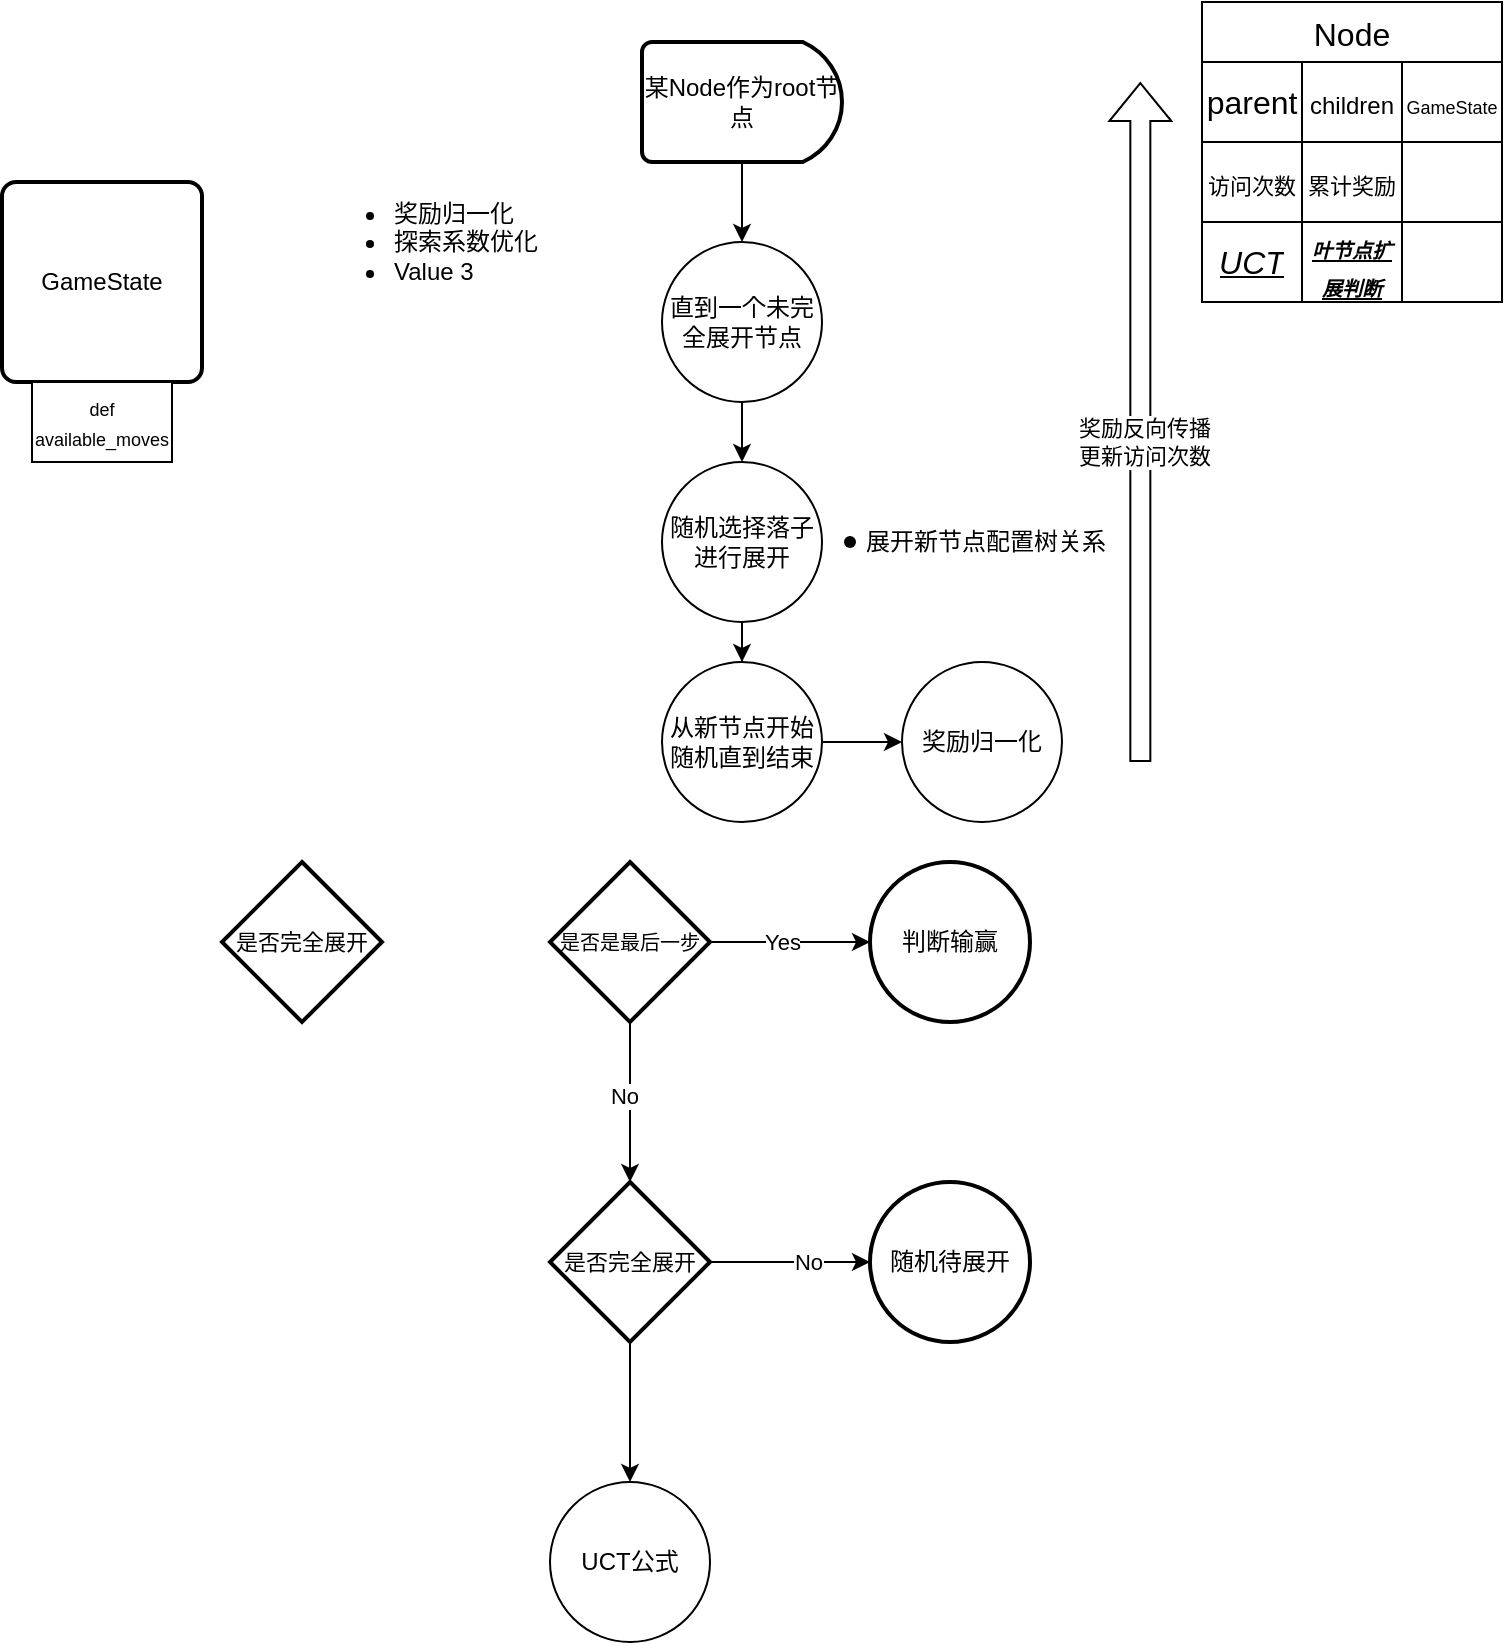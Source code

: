 <mxfile version="26.0.4">
  <diagram id="C5RBs43oDa-KdzZeNtuy" name="Page-1">
    <mxGraphModel dx="917" dy="745" grid="1" gridSize="10" guides="1" tooltips="1" connect="1" arrows="1" fold="1" page="1" pageScale="1" pageWidth="827" pageHeight="1169" math="0" shadow="0">
      <root>
        <mxCell id="WIyWlLk6GJQsqaUBKTNV-0" />
        <mxCell id="WIyWlLk6GJQsqaUBKTNV-1" parent="WIyWlLk6GJQsqaUBKTNV-0" />
        <mxCell id="50SnsuhaXi8HDZyu_d5X-5" value="" style="edgeStyle=orthogonalEdgeStyle;rounded=0;orthogonalLoop=1;jettySize=auto;html=1;" edge="1" parent="WIyWlLk6GJQsqaUBKTNV-1" source="fkurg06MVX5-DTSqUwXQ-17">
          <mxGeometry relative="1" as="geometry">
            <mxPoint x="390" y="140" as="targetPoint" />
          </mxGeometry>
        </mxCell>
        <mxCell id="fkurg06MVX5-DTSqUwXQ-17" value="某Node作为root节点" style="strokeWidth=2;html=1;shape=mxgraph.flowchart.delay;whiteSpace=wrap;" parent="WIyWlLk6GJQsqaUBKTNV-1" vertex="1">
          <mxGeometry x="340" y="40" width="100" height="60" as="geometry" />
        </mxCell>
        <mxCell id="fkurg06MVX5-DTSqUwXQ-21" value="" style="edgeStyle=orthogonalEdgeStyle;rounded=0;orthogonalLoop=1;jettySize=auto;html=1;" parent="WIyWlLk6GJQsqaUBKTNV-1" source="fkurg06MVX5-DTSqUwXQ-18" target="fkurg06MVX5-DTSqUwXQ-20" edge="1">
          <mxGeometry relative="1" as="geometry" />
        </mxCell>
        <mxCell id="fkurg06MVX5-DTSqUwXQ-22" value="Yes" style="edgeLabel;html=1;align=center;verticalAlign=middle;resizable=0;points=[];" parent="fkurg06MVX5-DTSqUwXQ-21" vertex="1" connectable="0">
          <mxGeometry x="-0.096" relative="1" as="geometry">
            <mxPoint as="offset" />
          </mxGeometry>
        </mxCell>
        <mxCell id="fkurg06MVX5-DTSqUwXQ-24" value="" style="edgeStyle=orthogonalEdgeStyle;rounded=0;orthogonalLoop=1;jettySize=auto;html=1;" parent="WIyWlLk6GJQsqaUBKTNV-1" source="fkurg06MVX5-DTSqUwXQ-18" target="fkurg06MVX5-DTSqUwXQ-23" edge="1">
          <mxGeometry relative="1" as="geometry" />
        </mxCell>
        <mxCell id="fkurg06MVX5-DTSqUwXQ-25" value="No" style="edgeLabel;html=1;align=center;verticalAlign=middle;resizable=0;points=[];" parent="fkurg06MVX5-DTSqUwXQ-24" vertex="1" connectable="0">
          <mxGeometry x="-0.087" y="-3" relative="1" as="geometry">
            <mxPoint as="offset" />
          </mxGeometry>
        </mxCell>
        <mxCell id="fkurg06MVX5-DTSqUwXQ-18" value="&lt;font style=&quot;font-size: 10px;&quot;&gt;是否是最后一步&lt;/font&gt;" style="rhombus;whiteSpace=wrap;html=1;strokeWidth=2;" parent="WIyWlLk6GJQsqaUBKTNV-1" vertex="1">
          <mxGeometry x="294" y="450" width="80" height="80" as="geometry" />
        </mxCell>
        <mxCell id="fkurg06MVX5-DTSqUwXQ-20" value="判断输赢" style="ellipse;whiteSpace=wrap;html=1;strokeWidth=2;" parent="WIyWlLk6GJQsqaUBKTNV-1" vertex="1">
          <mxGeometry x="454" y="450" width="80" height="80" as="geometry" />
        </mxCell>
        <mxCell id="fkurg06MVX5-DTSqUwXQ-27" value="" style="edgeStyle=orthogonalEdgeStyle;rounded=0;orthogonalLoop=1;jettySize=auto;html=1;" parent="WIyWlLk6GJQsqaUBKTNV-1" source="fkurg06MVX5-DTSqUwXQ-23" target="fkurg06MVX5-DTSqUwXQ-26" edge="1">
          <mxGeometry relative="1" as="geometry" />
        </mxCell>
        <mxCell id="fkurg06MVX5-DTSqUwXQ-28" value="No" style="edgeLabel;html=1;align=center;verticalAlign=middle;resizable=0;points=[];" parent="fkurg06MVX5-DTSqUwXQ-27" vertex="1" connectable="0">
          <mxGeometry x="0.217" relative="1" as="geometry">
            <mxPoint as="offset" />
          </mxGeometry>
        </mxCell>
        <mxCell id="injg68S1O9yYXFv0U8j1-3" value="" style="edgeStyle=orthogonalEdgeStyle;rounded=0;orthogonalLoop=1;jettySize=auto;html=1;" parent="WIyWlLk6GJQsqaUBKTNV-1" source="fkurg06MVX5-DTSqUwXQ-23" edge="1">
          <mxGeometry relative="1" as="geometry">
            <mxPoint x="334" y="760" as="targetPoint" />
          </mxGeometry>
        </mxCell>
        <mxCell id="fkurg06MVX5-DTSqUwXQ-23" value="&lt;font style=&quot;font-size: 11px;&quot;&gt;是否完全展开&lt;/font&gt;" style="rhombus;whiteSpace=wrap;html=1;strokeWidth=2;" parent="WIyWlLk6GJQsqaUBKTNV-1" vertex="1">
          <mxGeometry x="294" y="610" width="80" height="80" as="geometry" />
        </mxCell>
        <mxCell id="fkurg06MVX5-DTSqUwXQ-26" value="随机待展开" style="ellipse;whiteSpace=wrap;html=1;strokeWidth=2;" parent="WIyWlLk6GJQsqaUBKTNV-1" vertex="1">
          <mxGeometry x="454" y="610" width="80" height="80" as="geometry" />
        </mxCell>
        <mxCell id="fkurg06MVX5-DTSqUwXQ-30" value="GameState" style="rounded=1;whiteSpace=wrap;html=1;absoluteArcSize=1;arcSize=14;strokeWidth=2;" parent="WIyWlLk6GJQsqaUBKTNV-1" vertex="1">
          <mxGeometry x="20" y="110" width="100" height="100" as="geometry" />
        </mxCell>
        <mxCell id="fkurg06MVX5-DTSqUwXQ-31" value="&lt;font style=&quot;font-size: 9px;&quot;&gt;def&lt;/font&gt;&lt;div&gt;&lt;font style=&quot;font-size: 9px;&quot;&gt;available_moves&lt;/font&gt;&lt;/div&gt;" style="rounded=0;whiteSpace=wrap;html=1;" parent="WIyWlLk6GJQsqaUBKTNV-1" vertex="1">
          <mxGeometry x="35" y="210" width="70" height="40" as="geometry" />
        </mxCell>
        <mxCell id="injg68S1O9yYXFv0U8j1-4" value="UCT公式" style="ellipse;whiteSpace=wrap;html=1;aspect=fixed;" parent="WIyWlLk6GJQsqaUBKTNV-1" vertex="1">
          <mxGeometry x="294" y="760" width="80" height="80" as="geometry" />
        </mxCell>
        <mxCell id="50SnsuhaXi8HDZyu_d5X-2" value="&lt;ul&gt;&lt;li&gt;奖励归一化&lt;/li&gt;&lt;li&gt;探索系数优化&lt;/li&gt;&lt;li&gt;Value 3&lt;/li&gt;&lt;/ul&gt;" style="text;strokeColor=none;fillColor=none;html=1;whiteSpace=wrap;verticalAlign=middle;overflow=hidden;" vertex="1" parent="WIyWlLk6GJQsqaUBKTNV-1">
          <mxGeometry x="174" y="100" width="120" height="80" as="geometry" />
        </mxCell>
        <mxCell id="50SnsuhaXi8HDZyu_d5X-3" value="&lt;font style=&quot;font-size: 11px;&quot;&gt;是否完全展开&lt;/font&gt;" style="rhombus;whiteSpace=wrap;html=1;strokeWidth=2;" vertex="1" parent="WIyWlLk6GJQsqaUBKTNV-1">
          <mxGeometry x="130" y="450" width="80" height="80" as="geometry" />
        </mxCell>
        <mxCell id="50SnsuhaXi8HDZyu_d5X-7" value="Node" style="shape=table;startSize=30;container=1;collapsible=0;childLayout=tableLayout;strokeColor=default;fontSize=16;" vertex="1" parent="WIyWlLk6GJQsqaUBKTNV-1">
          <mxGeometry x="620" y="20" width="150" height="150" as="geometry" />
        </mxCell>
        <mxCell id="50SnsuhaXi8HDZyu_d5X-8" value="" style="shape=tableRow;horizontal=0;startSize=0;swimlaneHead=0;swimlaneBody=0;strokeColor=inherit;top=0;left=0;bottom=0;right=0;collapsible=0;dropTarget=0;fillColor=none;points=[[0,0.5],[1,0.5]];portConstraint=eastwest;fontSize=16;" vertex="1" parent="50SnsuhaXi8HDZyu_d5X-7">
          <mxGeometry y="30" width="150" height="40" as="geometry" />
        </mxCell>
        <mxCell id="50SnsuhaXi8HDZyu_d5X-9" value="parent" style="shape=partialRectangle;html=1;whiteSpace=wrap;connectable=0;strokeColor=inherit;overflow=hidden;fillColor=none;top=0;left=0;bottom=0;right=0;pointerEvents=1;fontSize=16;" vertex="1" parent="50SnsuhaXi8HDZyu_d5X-8">
          <mxGeometry width="50" height="40" as="geometry">
            <mxRectangle width="50" height="40" as="alternateBounds" />
          </mxGeometry>
        </mxCell>
        <mxCell id="50SnsuhaXi8HDZyu_d5X-10" value="&lt;font style=&quot;font-size: 12px;&quot;&gt;children&lt;/font&gt;" style="shape=partialRectangle;html=1;whiteSpace=wrap;connectable=0;strokeColor=inherit;overflow=hidden;fillColor=none;top=0;left=0;bottom=0;right=0;pointerEvents=1;fontSize=16;" vertex="1" parent="50SnsuhaXi8HDZyu_d5X-8">
          <mxGeometry x="50" width="50" height="40" as="geometry">
            <mxRectangle width="50" height="40" as="alternateBounds" />
          </mxGeometry>
        </mxCell>
        <mxCell id="50SnsuhaXi8HDZyu_d5X-11" value="&lt;font style=&quot;font-size: 9px;&quot;&gt;GameState&lt;/font&gt;" style="shape=partialRectangle;html=1;whiteSpace=wrap;connectable=0;strokeColor=inherit;overflow=hidden;fillColor=none;top=0;left=0;bottom=0;right=0;pointerEvents=1;fontSize=16;" vertex="1" parent="50SnsuhaXi8HDZyu_d5X-8">
          <mxGeometry x="100" width="50" height="40" as="geometry">
            <mxRectangle width="50" height="40" as="alternateBounds" />
          </mxGeometry>
        </mxCell>
        <mxCell id="50SnsuhaXi8HDZyu_d5X-12" value="" style="shape=tableRow;horizontal=0;startSize=0;swimlaneHead=0;swimlaneBody=0;strokeColor=inherit;top=0;left=0;bottom=0;right=0;collapsible=0;dropTarget=0;fillColor=none;points=[[0,0.5],[1,0.5]];portConstraint=eastwest;fontSize=16;" vertex="1" parent="50SnsuhaXi8HDZyu_d5X-7">
          <mxGeometry y="70" width="150" height="40" as="geometry" />
        </mxCell>
        <mxCell id="50SnsuhaXi8HDZyu_d5X-13" value="&lt;font style=&quot;font-size: 11px;&quot;&gt;访问次数&lt;/font&gt;" style="shape=partialRectangle;html=1;whiteSpace=wrap;connectable=0;strokeColor=inherit;overflow=hidden;fillColor=none;top=0;left=0;bottom=0;right=0;pointerEvents=1;fontSize=16;" vertex="1" parent="50SnsuhaXi8HDZyu_d5X-12">
          <mxGeometry width="50" height="40" as="geometry">
            <mxRectangle width="50" height="40" as="alternateBounds" />
          </mxGeometry>
        </mxCell>
        <mxCell id="50SnsuhaXi8HDZyu_d5X-14" value="&lt;font style=&quot;font-size: 11px;&quot;&gt;累计奖励&lt;/font&gt;" style="shape=partialRectangle;html=1;whiteSpace=wrap;connectable=0;strokeColor=inherit;overflow=hidden;fillColor=none;top=0;left=0;bottom=0;right=0;pointerEvents=1;fontSize=16;" vertex="1" parent="50SnsuhaXi8HDZyu_d5X-12">
          <mxGeometry x="50" width="50" height="40" as="geometry">
            <mxRectangle width="50" height="40" as="alternateBounds" />
          </mxGeometry>
        </mxCell>
        <mxCell id="50SnsuhaXi8HDZyu_d5X-15" value="" style="shape=partialRectangle;html=1;whiteSpace=wrap;connectable=0;strokeColor=inherit;overflow=hidden;fillColor=none;top=0;left=0;bottom=0;right=0;pointerEvents=1;fontSize=16;" vertex="1" parent="50SnsuhaXi8HDZyu_d5X-12">
          <mxGeometry x="100" width="50" height="40" as="geometry">
            <mxRectangle width="50" height="40" as="alternateBounds" />
          </mxGeometry>
        </mxCell>
        <mxCell id="50SnsuhaXi8HDZyu_d5X-16" value="" style="shape=tableRow;horizontal=0;startSize=0;swimlaneHead=0;swimlaneBody=0;strokeColor=inherit;top=0;left=0;bottom=0;right=0;collapsible=0;dropTarget=0;fillColor=none;points=[[0,0.5],[1,0.5]];portConstraint=eastwest;fontSize=16;" vertex="1" parent="50SnsuhaXi8HDZyu_d5X-7">
          <mxGeometry y="110" width="150" height="40" as="geometry" />
        </mxCell>
        <mxCell id="50SnsuhaXi8HDZyu_d5X-17" value="&lt;i&gt;&lt;u&gt;UCT&lt;/u&gt;&lt;/i&gt;" style="shape=partialRectangle;html=1;whiteSpace=wrap;connectable=0;strokeColor=inherit;overflow=hidden;fillColor=none;top=0;left=0;bottom=0;right=0;pointerEvents=1;fontSize=16;" vertex="1" parent="50SnsuhaXi8HDZyu_d5X-16">
          <mxGeometry width="50" height="40" as="geometry">
            <mxRectangle width="50" height="40" as="alternateBounds" />
          </mxGeometry>
        </mxCell>
        <mxCell id="50SnsuhaXi8HDZyu_d5X-18" value="&lt;font style=&quot;font-size: 10px;&quot;&gt;&lt;i&gt;&lt;u&gt;&lt;b&gt;叶节点扩展判断&lt;/b&gt;&lt;/u&gt;&lt;/i&gt;&lt;/font&gt;" style="shape=partialRectangle;html=1;whiteSpace=wrap;connectable=0;strokeColor=inherit;overflow=hidden;fillColor=none;top=0;left=0;bottom=0;right=0;pointerEvents=1;fontSize=16;" vertex="1" parent="50SnsuhaXi8HDZyu_d5X-16">
          <mxGeometry x="50" width="50" height="40" as="geometry">
            <mxRectangle width="50" height="40" as="alternateBounds" />
          </mxGeometry>
        </mxCell>
        <mxCell id="50SnsuhaXi8HDZyu_d5X-19" value="" style="shape=partialRectangle;html=1;whiteSpace=wrap;connectable=0;strokeColor=inherit;overflow=hidden;fillColor=none;top=0;left=0;bottom=0;right=0;pointerEvents=1;fontSize=16;" vertex="1" parent="50SnsuhaXi8HDZyu_d5X-16">
          <mxGeometry x="100" width="50" height="40" as="geometry">
            <mxRectangle width="50" height="40" as="alternateBounds" />
          </mxGeometry>
        </mxCell>
        <mxCell id="50SnsuhaXi8HDZyu_d5X-29" value="" style="edgeStyle=orthogonalEdgeStyle;rounded=0;orthogonalLoop=1;jettySize=auto;html=1;" edge="1" parent="WIyWlLk6GJQsqaUBKTNV-1" source="50SnsuhaXi8HDZyu_d5X-27" target="50SnsuhaXi8HDZyu_d5X-28">
          <mxGeometry relative="1" as="geometry" />
        </mxCell>
        <mxCell id="50SnsuhaXi8HDZyu_d5X-27" value="直到一个未完全展开节点" style="ellipse;whiteSpace=wrap;html=1;aspect=fixed;" vertex="1" parent="WIyWlLk6GJQsqaUBKTNV-1">
          <mxGeometry x="350" y="140" width="80" height="80" as="geometry" />
        </mxCell>
        <mxCell id="50SnsuhaXi8HDZyu_d5X-33" value="" style="edgeStyle=orthogonalEdgeStyle;rounded=0;orthogonalLoop=1;jettySize=auto;html=1;" edge="1" parent="WIyWlLk6GJQsqaUBKTNV-1" source="50SnsuhaXi8HDZyu_d5X-28" target="50SnsuhaXi8HDZyu_d5X-32">
          <mxGeometry relative="1" as="geometry" />
        </mxCell>
        <mxCell id="50SnsuhaXi8HDZyu_d5X-28" value="随机选择落子进行展开" style="ellipse;whiteSpace=wrap;html=1;aspect=fixed;" vertex="1" parent="WIyWlLk6GJQsqaUBKTNV-1">
          <mxGeometry x="350" y="250" width="80" height="80" as="geometry" />
        </mxCell>
        <mxCell id="50SnsuhaXi8HDZyu_d5X-30" value="" style="shape=waypoint;sketch=0;fillStyle=solid;size=6;pointerEvents=1;points=[];fillColor=none;resizable=0;rotatable=0;perimeter=centerPerimeter;snapToPoint=1;" vertex="1" parent="WIyWlLk6GJQsqaUBKTNV-1">
          <mxGeometry x="434" y="280" width="20" height="20" as="geometry" />
        </mxCell>
        <mxCell id="50SnsuhaXi8HDZyu_d5X-31" value="展开新节点配置树关系" style="text;strokeColor=none;fillColor=none;html=1;whiteSpace=wrap;verticalAlign=middle;overflow=hidden;" vertex="1" parent="WIyWlLk6GJQsqaUBKTNV-1">
          <mxGeometry x="450" y="250" width="140" height="80" as="geometry" />
        </mxCell>
        <mxCell id="50SnsuhaXi8HDZyu_d5X-36" value="" style="edgeStyle=orthogonalEdgeStyle;rounded=0;orthogonalLoop=1;jettySize=auto;html=1;" edge="1" parent="WIyWlLk6GJQsqaUBKTNV-1" source="50SnsuhaXi8HDZyu_d5X-32" target="50SnsuhaXi8HDZyu_d5X-35">
          <mxGeometry relative="1" as="geometry" />
        </mxCell>
        <mxCell id="50SnsuhaXi8HDZyu_d5X-32" value="从新节点开始随机直到结束" style="ellipse;whiteSpace=wrap;html=1;aspect=fixed;" vertex="1" parent="WIyWlLk6GJQsqaUBKTNV-1">
          <mxGeometry x="350" y="350" width="80" height="80" as="geometry" />
        </mxCell>
        <mxCell id="50SnsuhaXi8HDZyu_d5X-35" value="奖励归一化" style="ellipse;whiteSpace=wrap;html=1;aspect=fixed;" vertex="1" parent="WIyWlLk6GJQsqaUBKTNV-1">
          <mxGeometry x="470" y="350" width="80" height="80" as="geometry" />
        </mxCell>
        <mxCell id="50SnsuhaXi8HDZyu_d5X-38" value="" style="shape=flexArrow;endArrow=classic;html=1;rounded=0;" edge="1" parent="WIyWlLk6GJQsqaUBKTNV-1">
          <mxGeometry width="50" height="50" relative="1" as="geometry">
            <mxPoint x="589.17" y="400" as="sourcePoint" />
            <mxPoint x="589.17" y="60" as="targetPoint" />
          </mxGeometry>
        </mxCell>
        <mxCell id="50SnsuhaXi8HDZyu_d5X-39" value="奖励反向传播&lt;div&gt;更新访问次数&lt;/div&gt;" style="edgeLabel;html=1;align=center;verticalAlign=middle;resizable=0;points=[];" vertex="1" connectable="0" parent="50SnsuhaXi8HDZyu_d5X-38">
          <mxGeometry x="-0.059" y="-2" relative="1" as="geometry">
            <mxPoint as="offset" />
          </mxGeometry>
        </mxCell>
      </root>
    </mxGraphModel>
  </diagram>
</mxfile>
